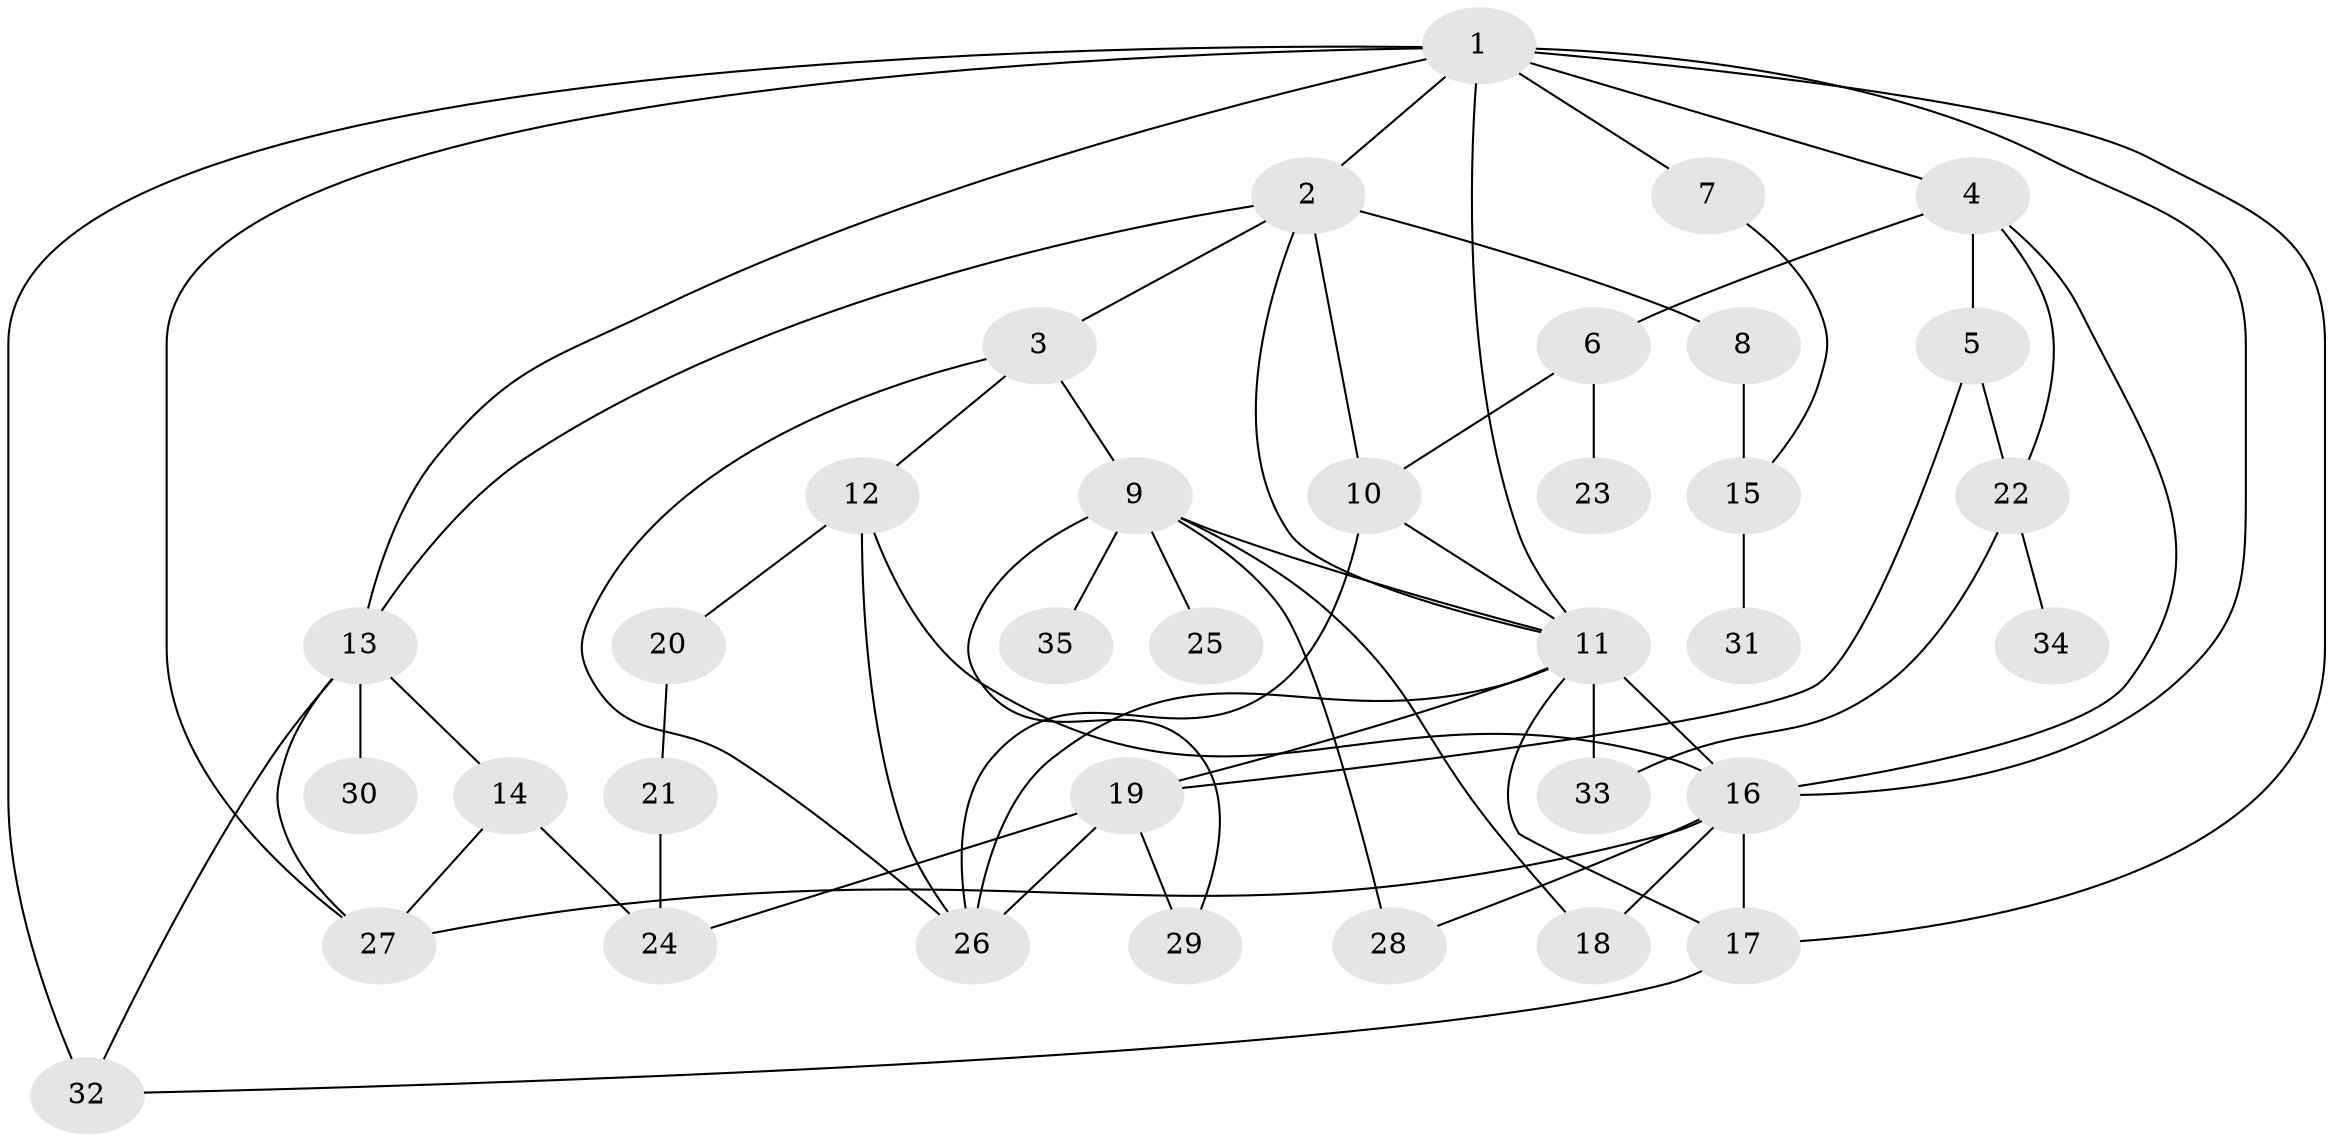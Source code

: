 // original degree distribution, {9: 0.014285714285714285, 7: 0.05714285714285714, 5: 0.05714285714285714, 6: 0.02857142857142857, 2: 0.35714285714285715, 1: 0.15714285714285714, 3: 0.2, 4: 0.12857142857142856}
// Generated by graph-tools (version 1.1) at 2025/49/03/04/25 22:49:05]
// undirected, 35 vertices, 62 edges
graph export_dot {
  node [color=gray90,style=filled];
  1;
  2;
  3;
  4;
  5;
  6;
  7;
  8;
  9;
  10;
  11;
  12;
  13;
  14;
  15;
  16;
  17;
  18;
  19;
  20;
  21;
  22;
  23;
  24;
  25;
  26;
  27;
  28;
  29;
  30;
  31;
  32;
  33;
  34;
  35;
  1 -- 2 [weight=1.0];
  1 -- 4 [weight=1.0];
  1 -- 7 [weight=1.0];
  1 -- 11 [weight=1.0];
  1 -- 13 [weight=1.0];
  1 -- 16 [weight=1.0];
  1 -- 17 [weight=1.0];
  1 -- 27 [weight=1.0];
  1 -- 32 [weight=1.0];
  2 -- 3 [weight=1.0];
  2 -- 8 [weight=1.0];
  2 -- 10 [weight=1.0];
  2 -- 11 [weight=1.0];
  2 -- 13 [weight=1.0];
  3 -- 9 [weight=1.0];
  3 -- 12 [weight=1.0];
  3 -- 26 [weight=1.0];
  4 -- 5 [weight=1.0];
  4 -- 6 [weight=1.0];
  4 -- 16 [weight=1.0];
  4 -- 22 [weight=1.0];
  5 -- 19 [weight=1.0];
  5 -- 22 [weight=1.0];
  6 -- 10 [weight=1.0];
  6 -- 23 [weight=1.0];
  7 -- 15 [weight=1.0];
  8 -- 15 [weight=1.0];
  9 -- 11 [weight=1.0];
  9 -- 18 [weight=1.0];
  9 -- 25 [weight=1.0];
  9 -- 28 [weight=1.0];
  9 -- 29 [weight=1.0];
  9 -- 35 [weight=1.0];
  10 -- 11 [weight=1.0];
  10 -- 26 [weight=1.0];
  11 -- 16 [weight=1.0];
  11 -- 17 [weight=1.0];
  11 -- 19 [weight=2.0];
  11 -- 26 [weight=2.0];
  11 -- 33 [weight=1.0];
  12 -- 16 [weight=1.0];
  12 -- 20 [weight=1.0];
  12 -- 26 [weight=1.0];
  13 -- 14 [weight=1.0];
  13 -- 27 [weight=2.0];
  13 -- 30 [weight=1.0];
  13 -- 32 [weight=1.0];
  14 -- 24 [weight=1.0];
  14 -- 27 [weight=1.0];
  15 -- 31 [weight=1.0];
  16 -- 17 [weight=2.0];
  16 -- 18 [weight=2.0];
  16 -- 27 [weight=2.0];
  16 -- 28 [weight=1.0];
  17 -- 32 [weight=1.0];
  19 -- 24 [weight=1.0];
  19 -- 26 [weight=1.0];
  19 -- 29 [weight=1.0];
  20 -- 21 [weight=1.0];
  21 -- 24 [weight=1.0];
  22 -- 33 [weight=1.0];
  22 -- 34 [weight=1.0];
}
